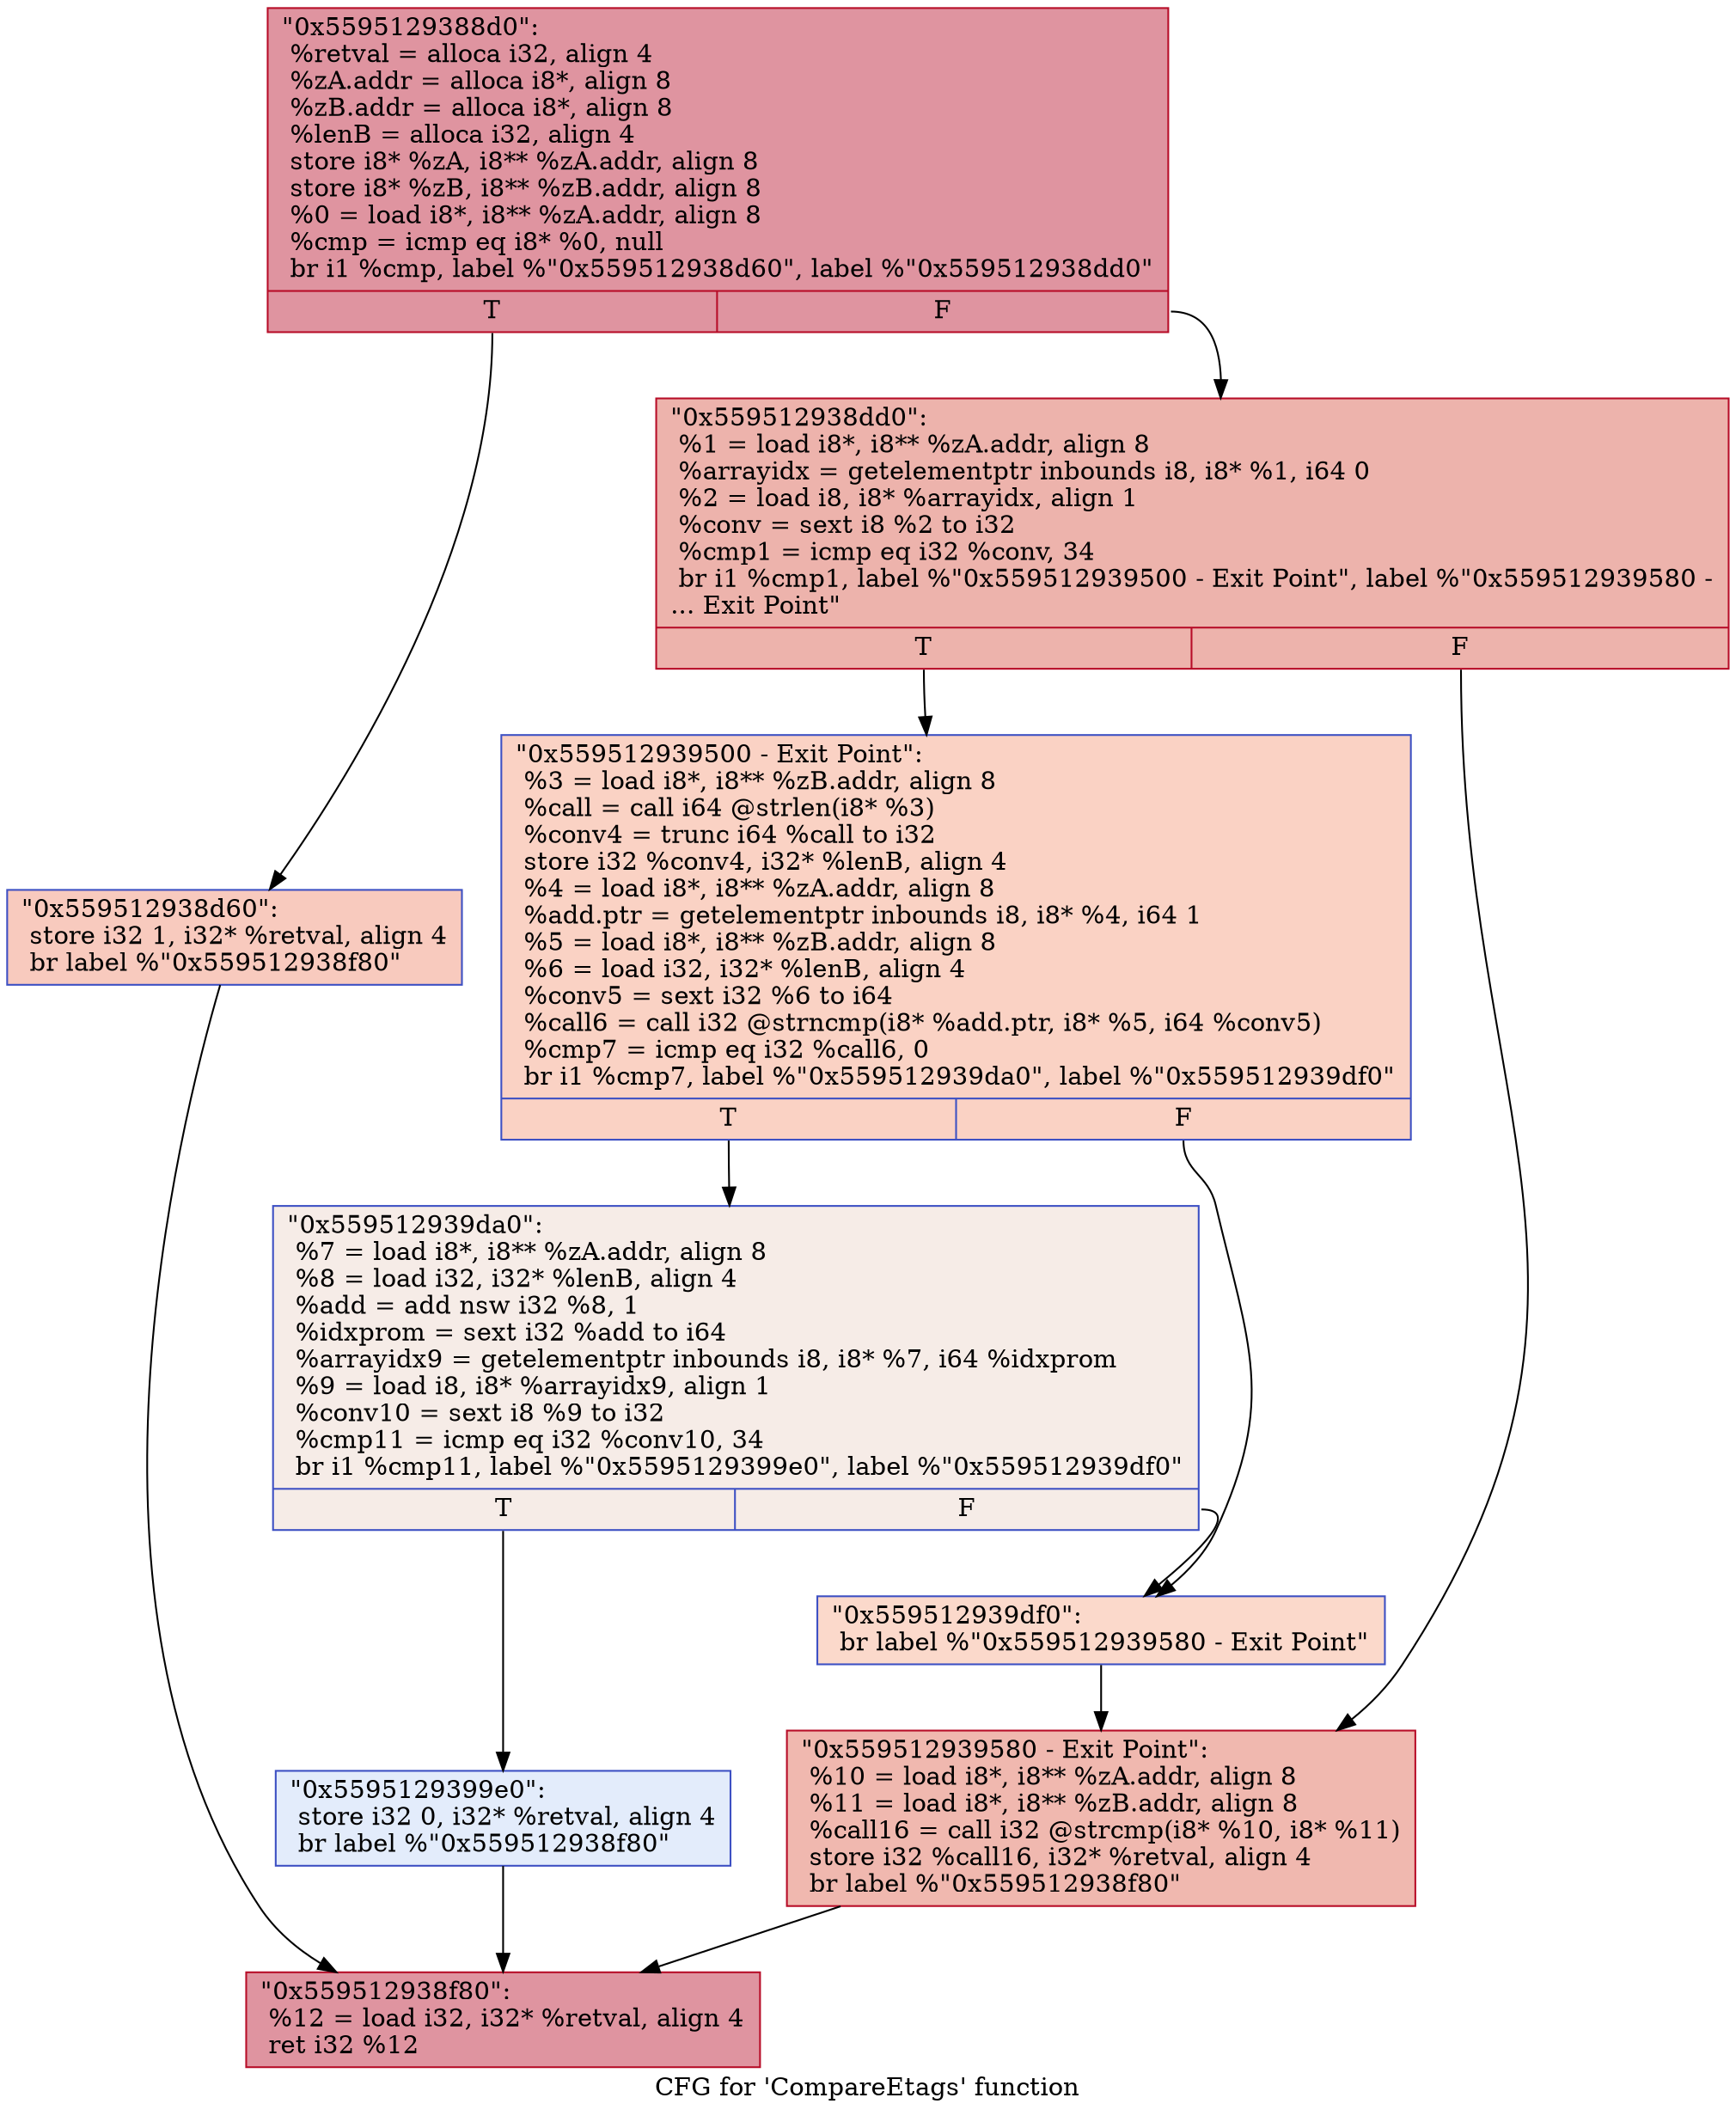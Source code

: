 digraph "CFG for 'CompareEtags' function" {
	label="CFG for 'CompareEtags' function";

	Node0x5595129388d0 [shape=record,color="#b70d28ff", style=filled, fillcolor="#b70d2870",label="{\"0x5595129388d0\":\l  %retval = alloca i32, align 4\l  %zA.addr = alloca i8*, align 8\l  %zB.addr = alloca i8*, align 8\l  %lenB = alloca i32, align 4\l  store i8* %zA, i8** %zA.addr, align 8\l  store i8* %zB, i8** %zB.addr, align 8\l  %0 = load i8*, i8** %zA.addr, align 8\l  %cmp = icmp eq i8* %0, null\l  br i1 %cmp, label %\"0x559512938d60\", label %\"0x559512938dd0\"\l|{<s0>T|<s1>F}}"];
	Node0x5595129388d0:s0 -> Node0x559512938d60;
	Node0x5595129388d0:s1 -> Node0x559512938dd0;
	Node0x559512938d60 [shape=record,color="#3d50c3ff", style=filled, fillcolor="#ef886b70",label="{\"0x559512938d60\":                                 \l  store i32 1, i32* %retval, align 4\l  br label %\"0x559512938f80\"\l}"];
	Node0x559512938d60 -> Node0x559512938f80;
	Node0x559512938dd0 [shape=record,color="#b70d28ff", style=filled, fillcolor="#d6524470",label="{\"0x559512938dd0\":                                 \l  %1 = load i8*, i8** %zA.addr, align 8\l  %arrayidx = getelementptr inbounds i8, i8* %1, i64 0\l  %2 = load i8, i8* %arrayidx, align 1\l  %conv = sext i8 %2 to i32\l  %cmp1 = icmp eq i32 %conv, 34\l  br i1 %cmp1, label %\"0x559512939500 - Exit Point\", label %\"0x559512939580 -\l... Exit Point\"\l|{<s0>T|<s1>F}}"];
	Node0x559512938dd0:s0 -> Node0x559512939500;
	Node0x559512938dd0:s1 -> Node0x559512939580;
	Node0x559512939500 [shape=record,color="#3d50c3ff", style=filled, fillcolor="#f4987a70",label="{\"0x559512939500 - Exit Point\":                    \l  %3 = load i8*, i8** %zB.addr, align 8\l  %call = call i64 @strlen(i8* %3)\l  %conv4 = trunc i64 %call to i32\l  store i32 %conv4, i32* %lenB, align 4\l  %4 = load i8*, i8** %zA.addr, align 8\l  %add.ptr = getelementptr inbounds i8, i8* %4, i64 1\l  %5 = load i8*, i8** %zB.addr, align 8\l  %6 = load i32, i32* %lenB, align 4\l  %conv5 = sext i32 %6 to i64\l  %call6 = call i32 @strncmp(i8* %add.ptr, i8* %5, i64 %conv5)\l  %cmp7 = icmp eq i32 %call6, 0\l  br i1 %cmp7, label %\"0x559512939da0\", label %\"0x559512939df0\"\l|{<s0>T|<s1>F}}"];
	Node0x559512939500:s0 -> Node0x559512939da0;
	Node0x559512939500:s1 -> Node0x559512939df0;
	Node0x559512939da0 [shape=record,color="#3d50c3ff", style=filled, fillcolor="#ead5c970",label="{\"0x559512939da0\":                                 \l  %7 = load i8*, i8** %zA.addr, align 8\l  %8 = load i32, i32* %lenB, align 4\l  %add = add nsw i32 %8, 1\l  %idxprom = sext i32 %add to i64\l  %arrayidx9 = getelementptr inbounds i8, i8* %7, i64 %idxprom\l  %9 = load i8, i8* %arrayidx9, align 1\l  %conv10 = sext i8 %9 to i32\l  %cmp11 = icmp eq i32 %conv10, 34\l  br i1 %cmp11, label %\"0x5595129399e0\", label %\"0x559512939df0\"\l|{<s0>T|<s1>F}}"];
	Node0x559512939da0:s0 -> Node0x5595129399e0;
	Node0x559512939da0:s1 -> Node0x559512939df0;
	Node0x5595129399e0 [shape=record,color="#3d50c3ff", style=filled, fillcolor="#bfd3f670",label="{\"0x5595129399e0\":                                 \l  store i32 0, i32* %retval, align 4\l  br label %\"0x559512938f80\"\l}"];
	Node0x5595129399e0 -> Node0x559512938f80;
	Node0x559512939df0 [shape=record,color="#3d50c3ff", style=filled, fillcolor="#f7a88970",label="{\"0x559512939df0\":                                 \l  br label %\"0x559512939580 - Exit Point\"\l}"];
	Node0x559512939df0 -> Node0x559512939580;
	Node0x559512939580 [shape=record,color="#b70d28ff", style=filled, fillcolor="#dc5d4a70",label="{\"0x559512939580 - Exit Point\":                    \l  %10 = load i8*, i8** %zA.addr, align 8\l  %11 = load i8*, i8** %zB.addr, align 8\l  %call16 = call i32 @strcmp(i8* %10, i8* %11)\l  store i32 %call16, i32* %retval, align 4\l  br label %\"0x559512938f80\"\l}"];
	Node0x559512939580 -> Node0x559512938f80;
	Node0x559512938f80 [shape=record,color="#b70d28ff", style=filled, fillcolor="#b70d2870",label="{\"0x559512938f80\":                                 \l  %12 = load i32, i32* %retval, align 4\l  ret i32 %12\l}"];
}
